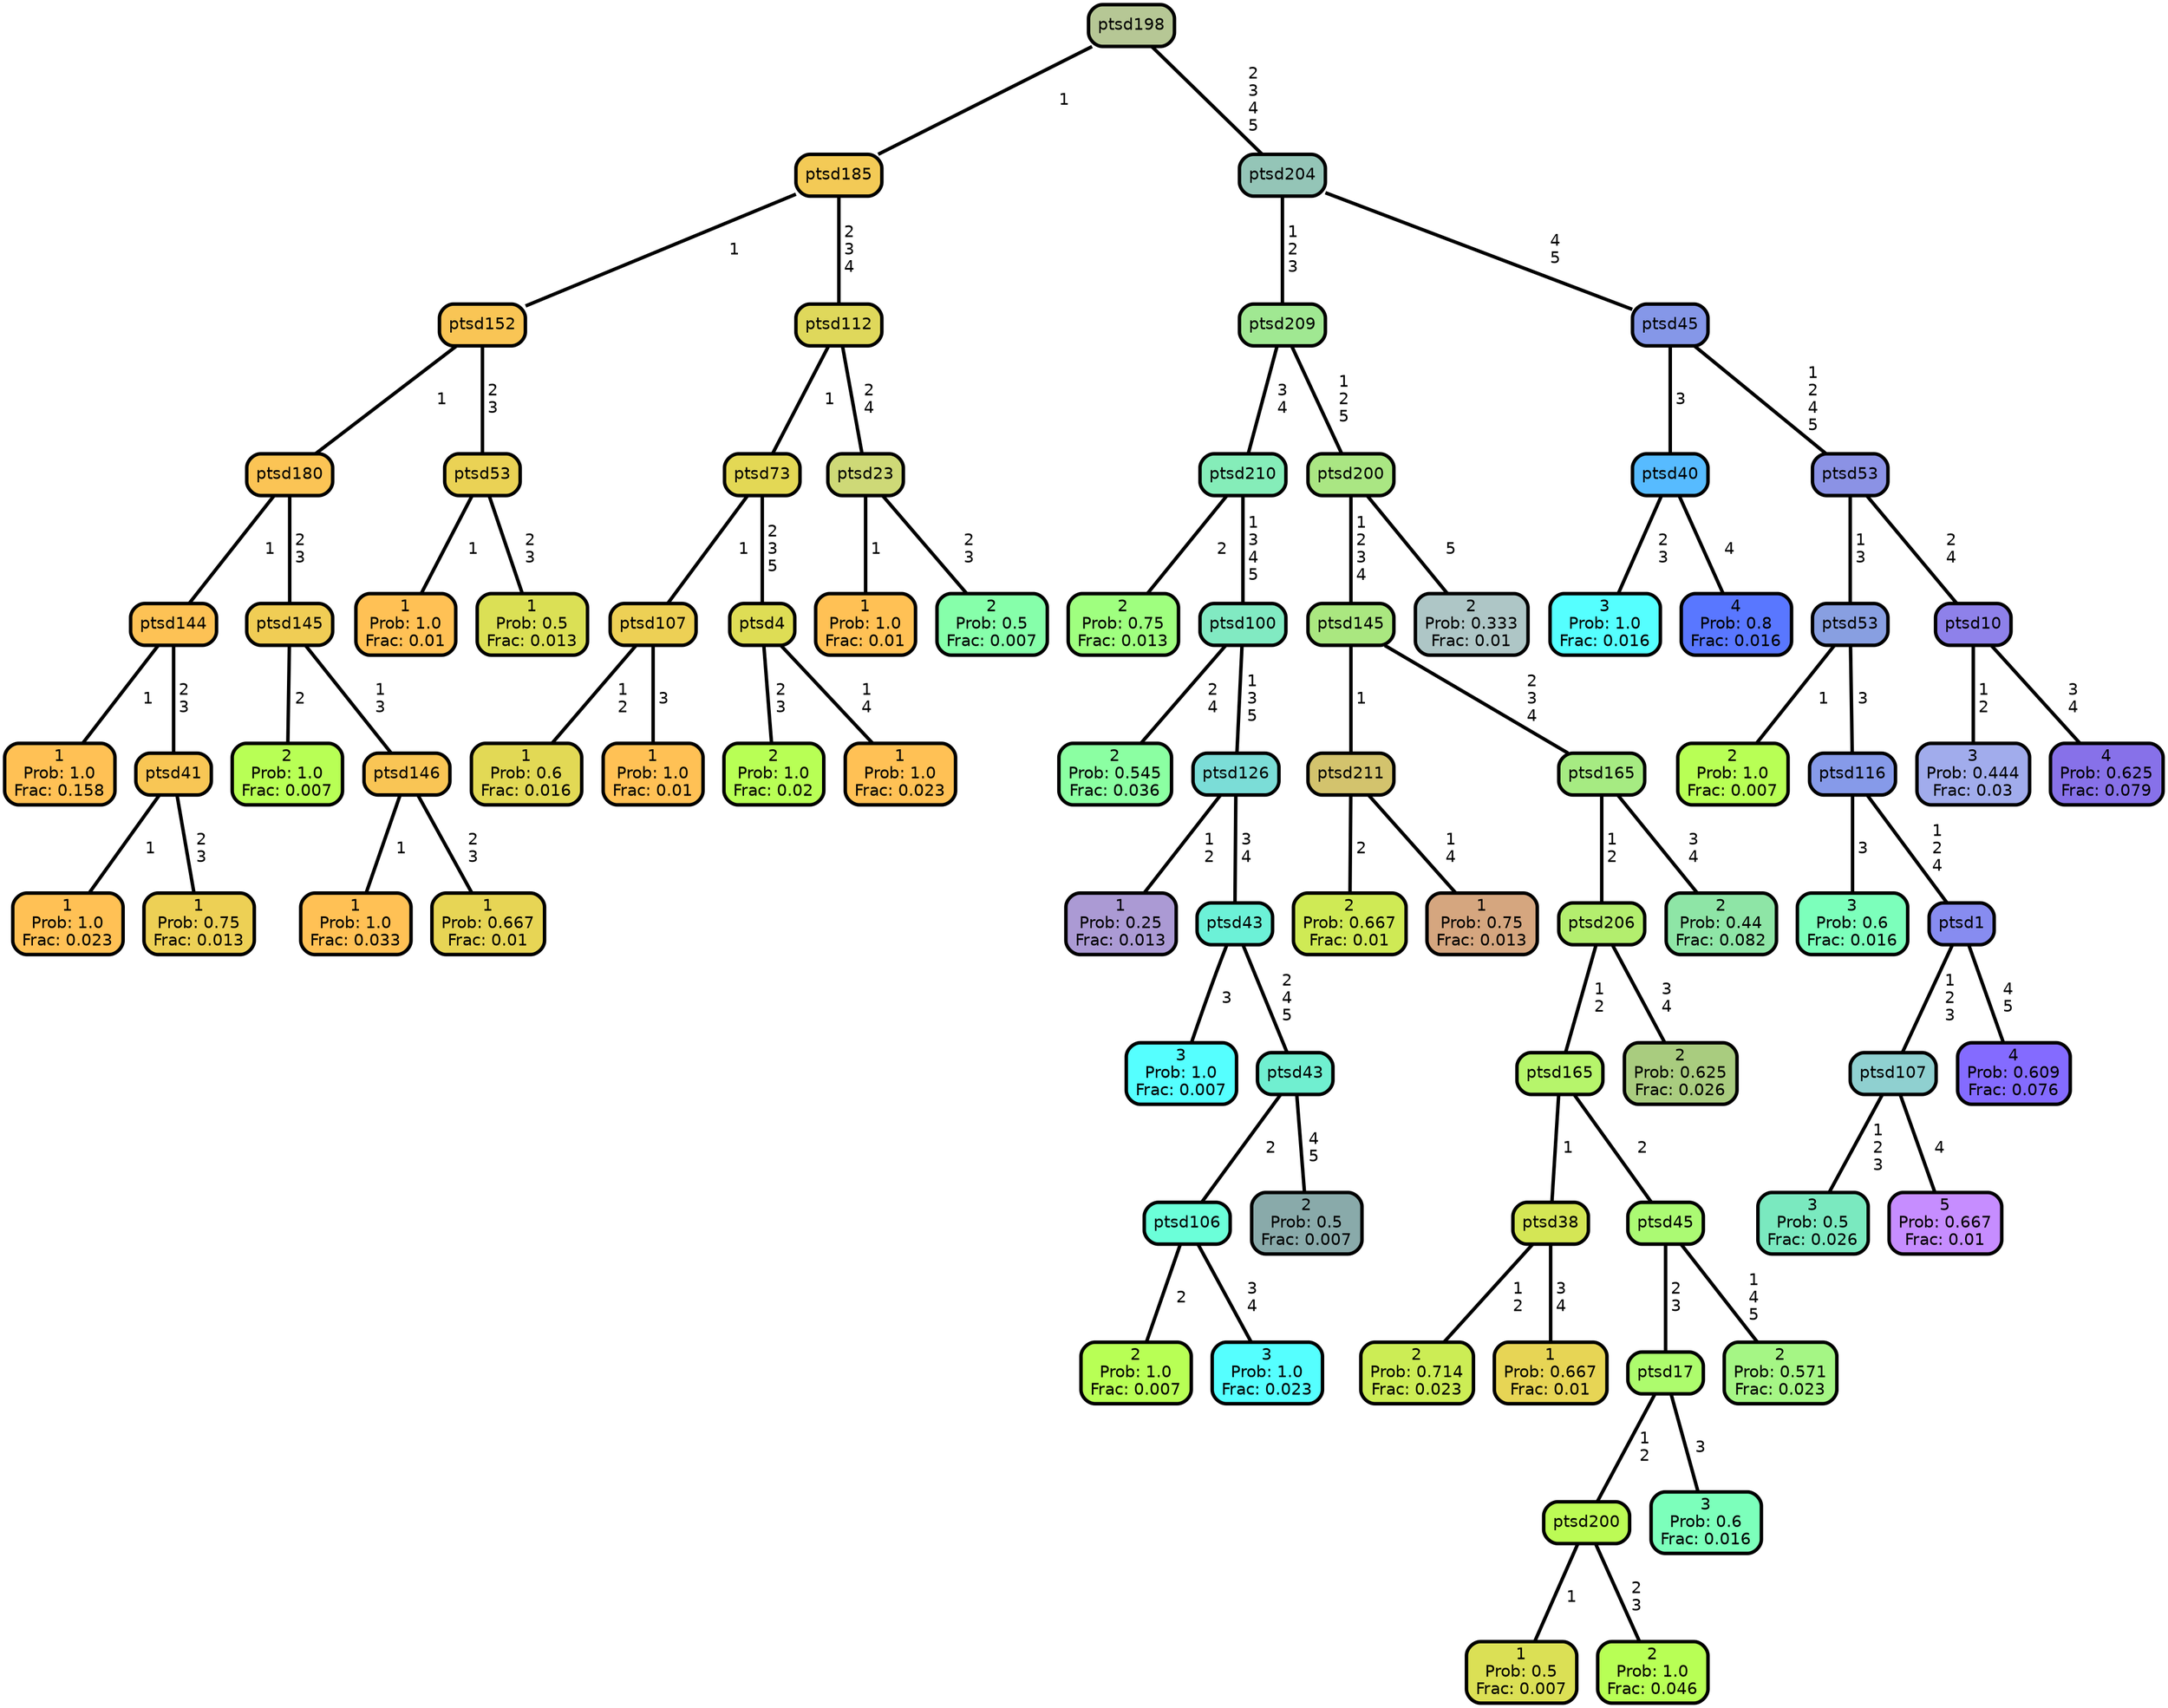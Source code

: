 graph Tree {
node [shape=box, style="filled, rounded",color="black",penwidth="3",fontcolor="black",                 fontname=helvetica] ;
graph [ranksep="0 equally", splines=straight,                 bgcolor=transparent, dpi=200] ;
edge [fontname=helvetica, color=black] ;
0 [label="1
Prob: 1.0
Frac: 0.158", fillcolor="#ffc155"] ;
1 [label="ptsd144", fillcolor="#fdc255"] ;
2 [label="1
Prob: 1.0
Frac: 0.023", fillcolor="#ffc155"] ;
3 [label="ptsd41", fillcolor="#f8c655"] ;
4 [label="1
Prob: 0.75
Frac: 0.013", fillcolor="#edd055"] ;
5 [label="ptsd180", fillcolor="#fbc455"] ;
6 [label="2
Prob: 1.0
Frac: 0.007", fillcolor="#b8ff55"] ;
7 [label="ptsd145", fillcolor="#f0cd55"] ;
8 [label="1
Prob: 1.0
Frac: 0.033", fillcolor="#ffc155"] ;
9 [label="ptsd146", fillcolor="#f9c555"] ;
10 [label="1
Prob: 0.667
Frac: 0.01", fillcolor="#e7d555"] ;
11 [label="ptsd152", fillcolor="#f9c555"] ;
12 [label="1
Prob: 1.0
Frac: 0.01", fillcolor="#ffc155"] ;
13 [label="ptsd53", fillcolor="#ead255"] ;
14 [label="1
Prob: 0.5
Frac: 0.013", fillcolor="#dbe055"] ;
15 [label="ptsd185", fillcolor="#f3ca56"] ;
16 [label="1
Prob: 0.6
Frac: 0.016", fillcolor="#e2d955"] ;
17 [label="ptsd107", fillcolor="#edd055"] ;
18 [label="1
Prob: 1.0
Frac: 0.01", fillcolor="#ffc155"] ;
19 [label="ptsd73", fillcolor="#e3d855"] ;
20 [label="2
Prob: 1.0
Frac: 0.02", fillcolor="#b8ff55"] ;
21 [label="ptsd4", fillcolor="#dedd55"] ;
22 [label="1
Prob: 1.0
Frac: 0.023", fillcolor="#ffc155"] ;
23 [label="ptsd112", fillcolor="#dfd85b"] ;
24 [label="1
Prob: 1.0
Frac: 0.01", fillcolor="#ffc155"] ;
25 [label="ptsd23", fillcolor="#ced977"] ;
26 [label="2
Prob: 0.5
Frac: 0.007", fillcolor="#86ffaa"] ;
27 [label="ptsd198", fillcolor="#b6c795"] ;
28 [label="2
Prob: 0.75
Frac: 0.013", fillcolor="#9fff7f"] ;
29 [label="ptsd210", fillcolor="#85edb9"] ;
30 [label="2
Prob: 0.545
Frac: 0.036", fillcolor="#8bffa2"] ;
31 [label="ptsd100", fillcolor="#81eac2"] ;
32 [label="1
Prob: 0.25
Frac: 0.013", fillcolor="#ab9ad4"] ;
33 [label="ptsd126", fillcolor="#7bddd7"] ;
34 [label="3
Prob: 1.0
Frac: 0.007", fillcolor="#55ffff"] ;
35 [label="ptsd43", fillcolor="#6cf1d7"] ;
36 [label="2
Prob: 1.0
Frac: 0.007", fillcolor="#b8ff55"] ;
37 [label="ptsd106", fillcolor="#6bffd9"] ;
38 [label="3
Prob: 1.0
Frac: 0.023", fillcolor="#55ffff"] ;
39 [label="ptsd43", fillcolor="#70efd0"] ;
40 [label="2
Prob: 0.5
Frac: 0.007", fillcolor="#89aaaa"] ;
41 [label="ptsd209", fillcolor="#a0e892"] ;
42 [label="2
Prob: 0.667
Frac: 0.01", fillcolor="#cfea55"] ;
43 [label="ptsd211", fillcolor="#d3c36d"] ;
44 [label="1
Prob: 0.75
Frac: 0.013", fillcolor="#d5a67f"] ;
45 [label="ptsd145", fillcolor="#aae780"] ;
46 [label="2
Prob: 0.714
Frac: 0.023", fillcolor="#cced55"] ;
47 [label="ptsd38", fillcolor="#d4e655"] ;
48 [label="1
Prob: 0.667
Frac: 0.01", fillcolor="#e7d555"] ;
49 [label="ptsd165", fillcolor="#b6f56b"] ;
50 [label="1
Prob: 0.5
Frac: 0.007", fillcolor="#dbe055"] ;
51 [label="ptsd200", fillcolor="#bcfb55"] ;
52 [label="2
Prob: 1.0
Frac: 0.046", fillcolor="#b8ff55"] ;
53 [label="ptsd17", fillcolor="#adfc6d"] ;
54 [label="3
Prob: 0.6
Frac: 0.016", fillcolor="#7cffbb"] ;
55 [label="ptsd45", fillcolor="#abfa73"] ;
56 [label="2
Prob: 0.571
Frac: 0.023", fillcolor="#a5f685"] ;
57 [label="ptsd206", fillcolor="#b3ee6e"] ;
58 [label="2
Prob: 0.625
Frac: 0.026", fillcolor="#a9cc7f"] ;
59 [label="ptsd165", fillcolor="#a6eb82"] ;
60 [label="2
Prob: 0.44
Frac: 0.082", fillcolor="#8ee5a6"] ;
61 [label="ptsd200", fillcolor="#aae683"] ;
62 [label="2
Prob: 0.333
Frac: 0.01", fillcolor="#aec6c6"] ;
63 [label="ptsd204", fillcolor="#94c5b7"] ;
64 [label="3
Prob: 1.0
Frac: 0.016", fillcolor="#55ffff"] ;
65 [label="ptsd40", fillcolor="#57bbff"] ;
66 [label="4
Prob: 0.8
Frac: 0.016", fillcolor="#5977ff"] ;
67 [label="ptsd45", fillcolor="#8597e8"] ;
68 [label="2
Prob: 1.0
Frac: 0.007", fillcolor="#b8ff55"] ;
69 [label="ptsd53", fillcolor="#889fe1"] ;
70 [label="3
Prob: 0.6
Frac: 0.016", fillcolor="#7cffbb"] ;
71 [label="ptsd116", fillcolor="#869ae9"] ;
72 [label="3
Prob: 0.5
Frac: 0.026", fillcolor="#7ae9bf"] ;
73 [label="ptsd107", fillcolor="#8fd0d0"] ;
74 [label="5
Prob: 0.667
Frac: 0.01", fillcolor="#c68dff"] ;
75 [label="ptsd1", fillcolor="#878cf0"] ;
76 [label="4
Prob: 0.609
Frac: 0.076", fillcolor="#846bff"] ;
77 [label="ptsd53", fillcolor="#8b92e5"] ;
78 [label="3
Prob: 0.444
Frac: 0.03", fillcolor="#a1acec"] ;
79 [label="ptsd10", fillcolor="#8e81ea"] ;
80 [label="4
Prob: 0.625
Frac: 0.079", fillcolor="#8771e9"] ;
1 -- 0 [label=" 1",penwidth=3] ;
1 -- 3 [label=" 2\n 3",penwidth=3] ;
3 -- 2 [label=" 1",penwidth=3] ;
3 -- 4 [label=" 2\n 3",penwidth=3] ;
5 -- 1 [label=" 1",penwidth=3] ;
5 -- 7 [label=" 2\n 3",penwidth=3] ;
7 -- 6 [label=" 2",penwidth=3] ;
7 -- 9 [label=" 1\n 3",penwidth=3] ;
9 -- 8 [label=" 1",penwidth=3] ;
9 -- 10 [label=" 2\n 3",penwidth=3] ;
11 -- 5 [label=" 1",penwidth=3] ;
11 -- 13 [label=" 2\n 3",penwidth=3] ;
13 -- 12 [label=" 1",penwidth=3] ;
13 -- 14 [label=" 2\n 3",penwidth=3] ;
15 -- 11 [label=" 1",penwidth=3] ;
15 -- 23 [label=" 2\n 3\n 4",penwidth=3] ;
17 -- 16 [label=" 1\n 2",penwidth=3] ;
17 -- 18 [label=" 3",penwidth=3] ;
19 -- 17 [label=" 1",penwidth=3] ;
19 -- 21 [label=" 2\n 3\n 5",penwidth=3] ;
21 -- 20 [label=" 2\n 3",penwidth=3] ;
21 -- 22 [label=" 1\n 4",penwidth=3] ;
23 -- 19 [label=" 1",penwidth=3] ;
23 -- 25 [label=" 2\n 4",penwidth=3] ;
25 -- 24 [label=" 1",penwidth=3] ;
25 -- 26 [label=" 2\n 3",penwidth=3] ;
27 -- 15 [label=" 1",penwidth=3] ;
27 -- 63 [label=" 2\n 3\n 4\n 5",penwidth=3] ;
29 -- 28 [label=" 2",penwidth=3] ;
29 -- 31 [label=" 1\n 3\n 4\n 5",penwidth=3] ;
31 -- 30 [label=" 2\n 4",penwidth=3] ;
31 -- 33 [label=" 1\n 3\n 5",penwidth=3] ;
33 -- 32 [label=" 1\n 2",penwidth=3] ;
33 -- 35 [label=" 3\n 4",penwidth=3] ;
35 -- 34 [label=" 3",penwidth=3] ;
35 -- 39 [label=" 2\n 4\n 5",penwidth=3] ;
37 -- 36 [label=" 2",penwidth=3] ;
37 -- 38 [label=" 3\n 4",penwidth=3] ;
39 -- 37 [label=" 2",penwidth=3] ;
39 -- 40 [label=" 4\n 5",penwidth=3] ;
41 -- 29 [label=" 3\n 4",penwidth=3] ;
41 -- 61 [label=" 1\n 2\n 5",penwidth=3] ;
43 -- 42 [label=" 2",penwidth=3] ;
43 -- 44 [label=" 1\n 4",penwidth=3] ;
45 -- 43 [label=" 1",penwidth=3] ;
45 -- 59 [label=" 2\n 3\n 4",penwidth=3] ;
47 -- 46 [label=" 1\n 2",penwidth=3] ;
47 -- 48 [label=" 3\n 4",penwidth=3] ;
49 -- 47 [label=" 1",penwidth=3] ;
49 -- 55 [label=" 2",penwidth=3] ;
51 -- 50 [label=" 1",penwidth=3] ;
51 -- 52 [label=" 2\n 3",penwidth=3] ;
53 -- 51 [label=" 1\n 2",penwidth=3] ;
53 -- 54 [label=" 3",penwidth=3] ;
55 -- 53 [label=" 2\n 3",penwidth=3] ;
55 -- 56 [label=" 1\n 4\n 5",penwidth=3] ;
57 -- 49 [label=" 1\n 2",penwidth=3] ;
57 -- 58 [label=" 3\n 4",penwidth=3] ;
59 -- 57 [label=" 1\n 2",penwidth=3] ;
59 -- 60 [label=" 3\n 4",penwidth=3] ;
61 -- 45 [label=" 1\n 2\n 3\n 4",penwidth=3] ;
61 -- 62 [label=" 5",penwidth=3] ;
63 -- 41 [label=" 1\n 2\n 3",penwidth=3] ;
63 -- 67 [label=" 4\n 5",penwidth=3] ;
65 -- 64 [label=" 2\n 3",penwidth=3] ;
65 -- 66 [label=" 4",penwidth=3] ;
67 -- 65 [label=" 3",penwidth=3] ;
67 -- 77 [label=" 1\n 2\n 4\n 5",penwidth=3] ;
69 -- 68 [label=" 1",penwidth=3] ;
69 -- 71 [label=" 3",penwidth=3] ;
71 -- 70 [label=" 3",penwidth=3] ;
71 -- 75 [label=" 1\n 2\n 4",penwidth=3] ;
73 -- 72 [label=" 1\n 2\n 3",penwidth=3] ;
73 -- 74 [label=" 4",penwidth=3] ;
75 -- 73 [label=" 1\n 2\n 3",penwidth=3] ;
75 -- 76 [label=" 4\n 5",penwidth=3] ;
77 -- 69 [label=" 1\n 3",penwidth=3] ;
77 -- 79 [label=" 2\n 4",penwidth=3] ;
79 -- 78 [label=" 1\n 2",penwidth=3] ;
79 -- 80 [label=" 3\n 4",penwidth=3] ;
{rank = same;}}
